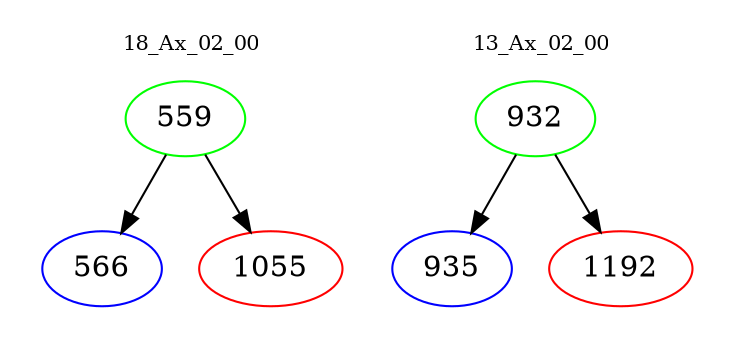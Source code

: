 digraph{
subgraph cluster_0 {
color = white
label = "18_Ax_02_00";
fontsize=10;
T0_559 [label="559", color="green"]
T0_559 -> T0_566 [color="black"]
T0_566 [label="566", color="blue"]
T0_559 -> T0_1055 [color="black"]
T0_1055 [label="1055", color="red"]
}
subgraph cluster_1 {
color = white
label = "13_Ax_02_00";
fontsize=10;
T1_932 [label="932", color="green"]
T1_932 -> T1_935 [color="black"]
T1_935 [label="935", color="blue"]
T1_932 -> T1_1192 [color="black"]
T1_1192 [label="1192", color="red"]
}
}
